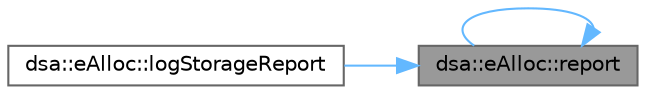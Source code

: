digraph "dsa::eAlloc::report"
{
 // LATEX_PDF_SIZE
  bgcolor="transparent";
  edge [fontname=Helvetica,fontsize=10,labelfontname=Helvetica,labelfontsize=10];
  node [fontname=Helvetica,fontsize=10,shape=box,height=0.2,width=0.4];
  rankdir="RL";
  Node1 [id="Node000001",label="dsa::eAlloc::report",height=0.2,width=0.4,color="gray40", fillcolor="grey60", style="filled", fontcolor="black",tooltip="Generates a storage usage report."];
  Node1 -> Node2 [id="edge1_Node000001_Node000002",dir="back",color="steelblue1",style="solid",tooltip=" "];
  Node2 [id="Node000002",label="dsa::eAlloc::logStorageReport",height=0.2,width=0.4,color="grey40", fillcolor="white", style="filled",URL="$classdsa_1_1e_alloc.html#ab6eca8ea2b15b265e560e88d938adec3",tooltip="Logs the storage usage report."];
  Node1 -> Node1 [id="edge2_Node000001_Node000001",dir="back",color="steelblue1",style="solid",tooltip=" "];
}
